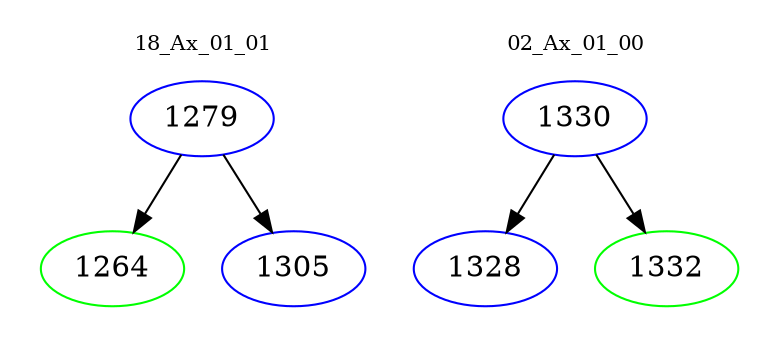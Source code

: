 digraph{
subgraph cluster_0 {
color = white
label = "18_Ax_01_01";
fontsize=10;
T0_1279 [label="1279", color="blue"]
T0_1279 -> T0_1264 [color="black"]
T0_1264 [label="1264", color="green"]
T0_1279 -> T0_1305 [color="black"]
T0_1305 [label="1305", color="blue"]
}
subgraph cluster_1 {
color = white
label = "02_Ax_01_00";
fontsize=10;
T1_1330 [label="1330", color="blue"]
T1_1330 -> T1_1328 [color="black"]
T1_1328 [label="1328", color="blue"]
T1_1330 -> T1_1332 [color="black"]
T1_1332 [label="1332", color="green"]
}
}

